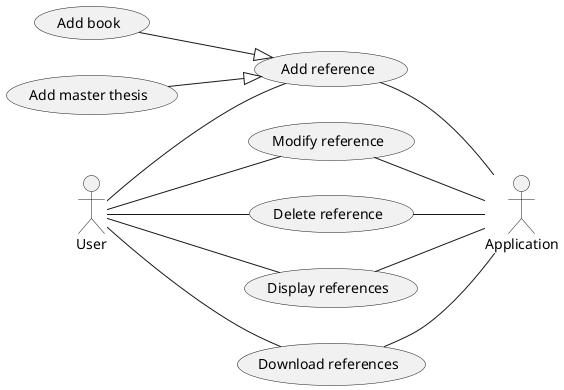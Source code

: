 @startuml
left to right direction

actor "User" as user
actor "Application" as app
 
usecase "Add reference" as addRef
usecase "Add book" as addBook
usecase "Add master thesis" as addMaster
usecase "Modify reference" as modifyRef
usecase "Delete reference" as deleteRef
usecase "Display references" as displayRef
usecase "Download references" as downloadRef

user -- addRef
addBook --|> addRef
addMaster --|> addRef
addRef -- app

user -- modifyRef
modifyRef -- app

user -- deleteRef
deleteRef -- app

user -- displayRef
displayRef -- app

user -- downloadRef
downloadRef -- app
@enduml